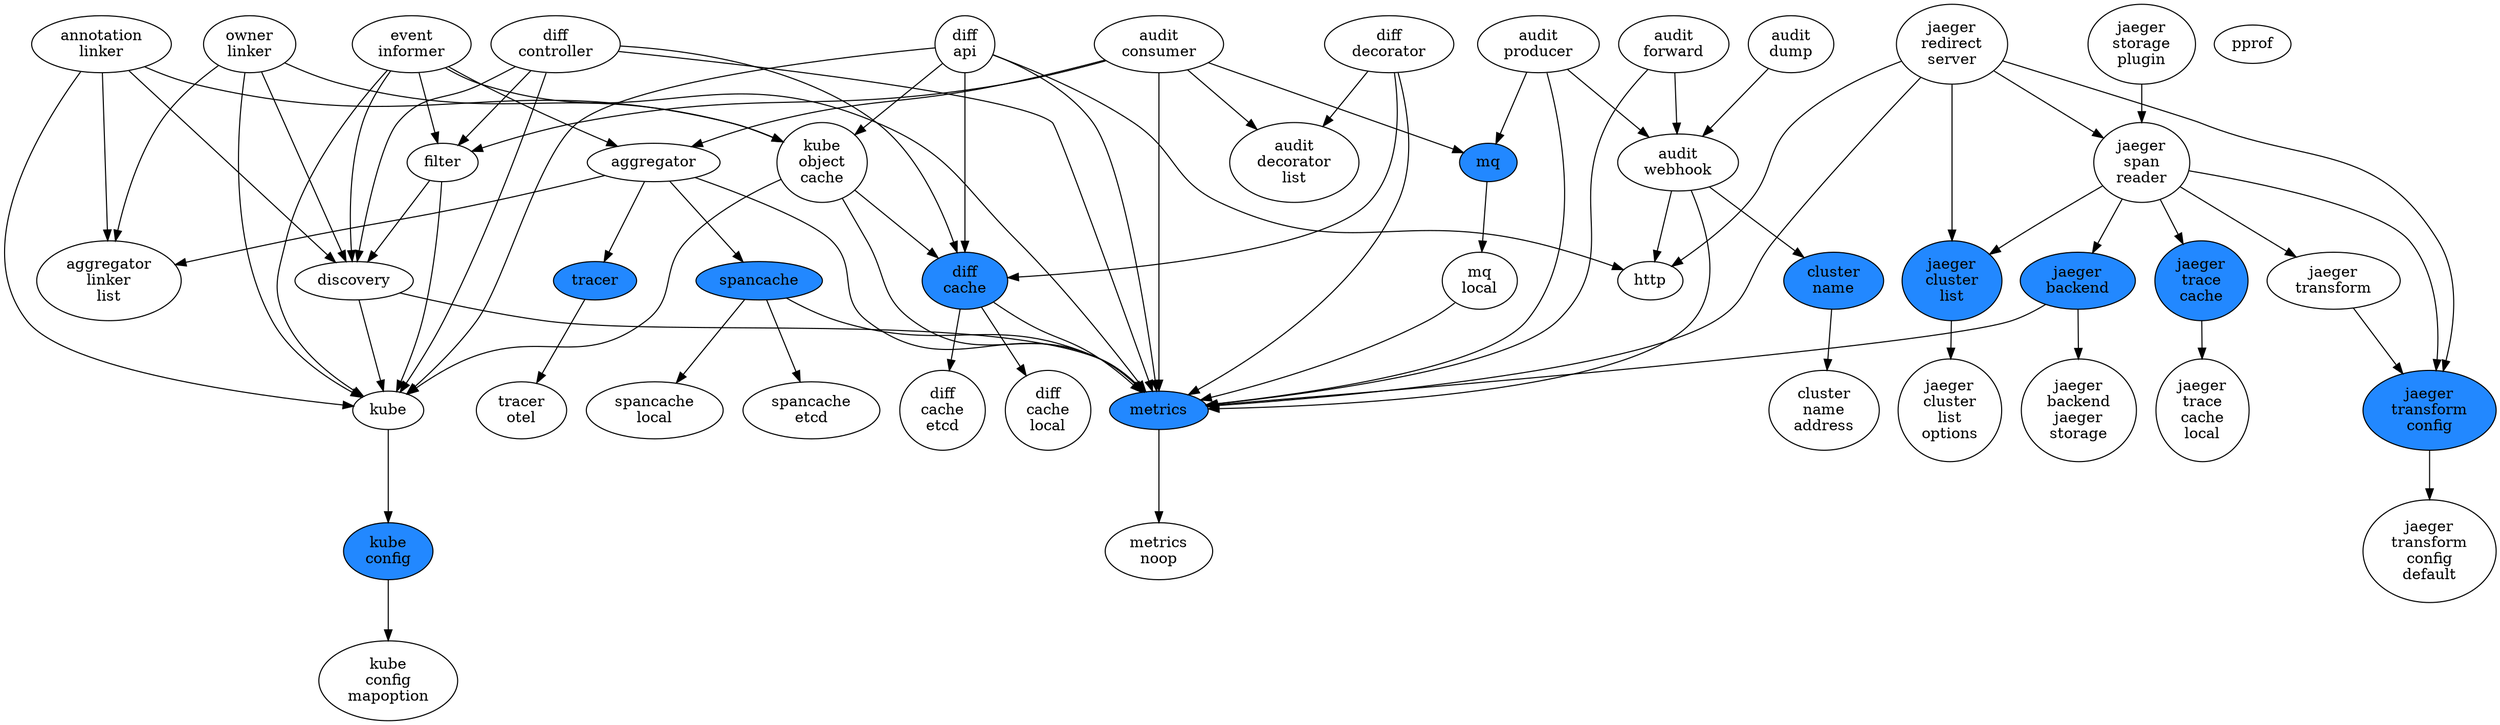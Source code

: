 digraph G {
	{
	rank=source;
		n0 [label="annotation\nlinker", style="", fillcolor="white"]
		n1 [label="audit\nconsumer", style="", fillcolor="white"]
		n2 [label="audit\ndump", style="", fillcolor="white"]
		n3 [label="audit\nforward", style="", fillcolor="white"]
		n4 [label="audit\nproducer", style="", fillcolor="white"]
		n5 [label="diff\napi", style="", fillcolor="white"]
		n6 [label="diff\ncontroller", style="", fillcolor="white"]
		n7 [label="diff\ndecorator", style="", fillcolor="white"]
		n8 [label="event\ninformer", style="", fillcolor="white"]
		n9 [label="jaeger\nredirect\nserver", style="", fillcolor="white"]
		n10 [label="jaeger\nstorage\nplugin", style="", fillcolor="white"]
		n11 [label="owner\nlinker", style="", fillcolor="white"]
		n12 [label="pprof", style="", fillcolor="white"]
	}
		n13 [label="aggregator", style="", fillcolor="white"]
		n14 [label="aggregator\nlinker\nlist", style="", fillcolor="white"]
		n15 [label="audit\ndecorator\nlist", style="", fillcolor="white"]
		n16 [label="audit\nwebhook", style="", fillcolor="white"]
		n17 [label="cluster\nname", style="filled", fillcolor="#2288ff"]
		n18 [label="cluster\nname\naddress", style="", fillcolor="white"]
		n19 [label="diff\ncache", style="filled", fillcolor="#2288ff"]
		n20 [label="diff\ncache\netcd", style="", fillcolor="white"]
		n21 [label="diff\ncache\nlocal", style="", fillcolor="white"]
		n22 [label="discovery", style="", fillcolor="white"]
		n23 [label="filter", style="", fillcolor="white"]
		n24 [label="http", style="", fillcolor="white"]
		n25 [label="jaeger\nbackend", style="filled", fillcolor="#2288ff"]
		n26 [label="jaeger\nbackend\njaeger\nstorage", style="", fillcolor="white"]
		n27 [label="jaeger\ncluster\nlist", style="filled", fillcolor="#2288ff"]
		n28 [label="jaeger\ncluster\nlist\noptions", style="", fillcolor="white"]
		n29 [label="jaeger\nspan\nreader", style="", fillcolor="white"]
		n30 [label="jaeger\ntrace\ncache", style="filled", fillcolor="#2288ff"]
		n31 [label="jaeger\ntrace\ncache\nlocal", style="", fillcolor="white"]
		n32 [label="jaeger\ntransform", style="", fillcolor="white"]
		n33 [label="jaeger\ntransform\nconfig", style="filled", fillcolor="#2288ff"]
		n34 [label="jaeger\ntransform\nconfig\ndefault", style="", fillcolor="white"]
		n35 [label="kube", style="", fillcolor="white"]
		n36 [label="kube\nconfig", style="filled", fillcolor="#2288ff"]
		n37 [label="kube\nconfig\nmapoption", style="", fillcolor="white"]
		n38 [label="kube\nobject\ncache", style="", fillcolor="white"]
		n39 [label="metrics", style="filled", fillcolor="#2288ff"]
		n40 [label="metrics\nnoop", style="", fillcolor="white"]
		n41 [label="mq", style="filled", fillcolor="#2288ff"]
		n42 [label="mq\nlocal", style="", fillcolor="white"]
		n43 [label="spancache", style="filled", fillcolor="#2288ff"]
		n44 [label="spancache\netcd", style="", fillcolor="white"]
		n45 [label="spancache\nlocal", style="", fillcolor="white"]
		n46 [label="tracer", style="filled", fillcolor="#2288ff"]
		n47 [label="tracer\notel", style="", fillcolor="white"]
	n0 -> n14
	n0 -> n22
	n0 -> n35
	n0 -> n38
	n1 -> n13
	n1 -> n15
	n1 -> n23
	n1 -> n39
	n1 -> n41
	n2 -> n16
	n3 -> n16
	n3 -> n39
	n4 -> n16
	n4 -> n39
	n4 -> n41
	n5 -> n19
	n5 -> n24
	n5 -> n35
	n5 -> n38
	n5 -> n39
	n6 -> n19
	n6 -> n22
	n6 -> n23
	n6 -> n35
	n6 -> n39
	n7 -> n15
	n7 -> n19
	n7 -> n39
	n8 -> n13
	n8 -> n22
	n8 -> n23
	n8 -> n35
	n8 -> n39
	n9 -> n24
	n9 -> n27
	n9 -> n29
	n9 -> n33
	n9 -> n39
	n10 -> n29
	n11 -> n14
	n11 -> n22
	n11 -> n35
	n11 -> n38
	n13 -> n14
	n13 -> n39
	n13 -> n43
	n13 -> n46
	n16 -> n17
	n16 -> n24
	n16 -> n39
	n17 -> n18
	n19 -> n20
	n19 -> n21
	n19 -> n39
	n22 -> n35
	n22 -> n39
	n23 -> n22
	n23 -> n35
	n25 -> n26
	n25 -> n39
	n27 -> n28
	n29 -> n25
	n29 -> n27
	n29 -> n30
	n29 -> n32
	n29 -> n33
	n30 -> n31
	n32 -> n33
	n33 -> n34
	n35 -> n36
	n36 -> n37
	n38 -> n19
	n38 -> n35
	n38 -> n39
	n39 -> n40
	n41 -> n42
	n42 -> n39
	n43 -> n39
	n43 -> n44
	n43 -> n45
	n46 -> n47
}
